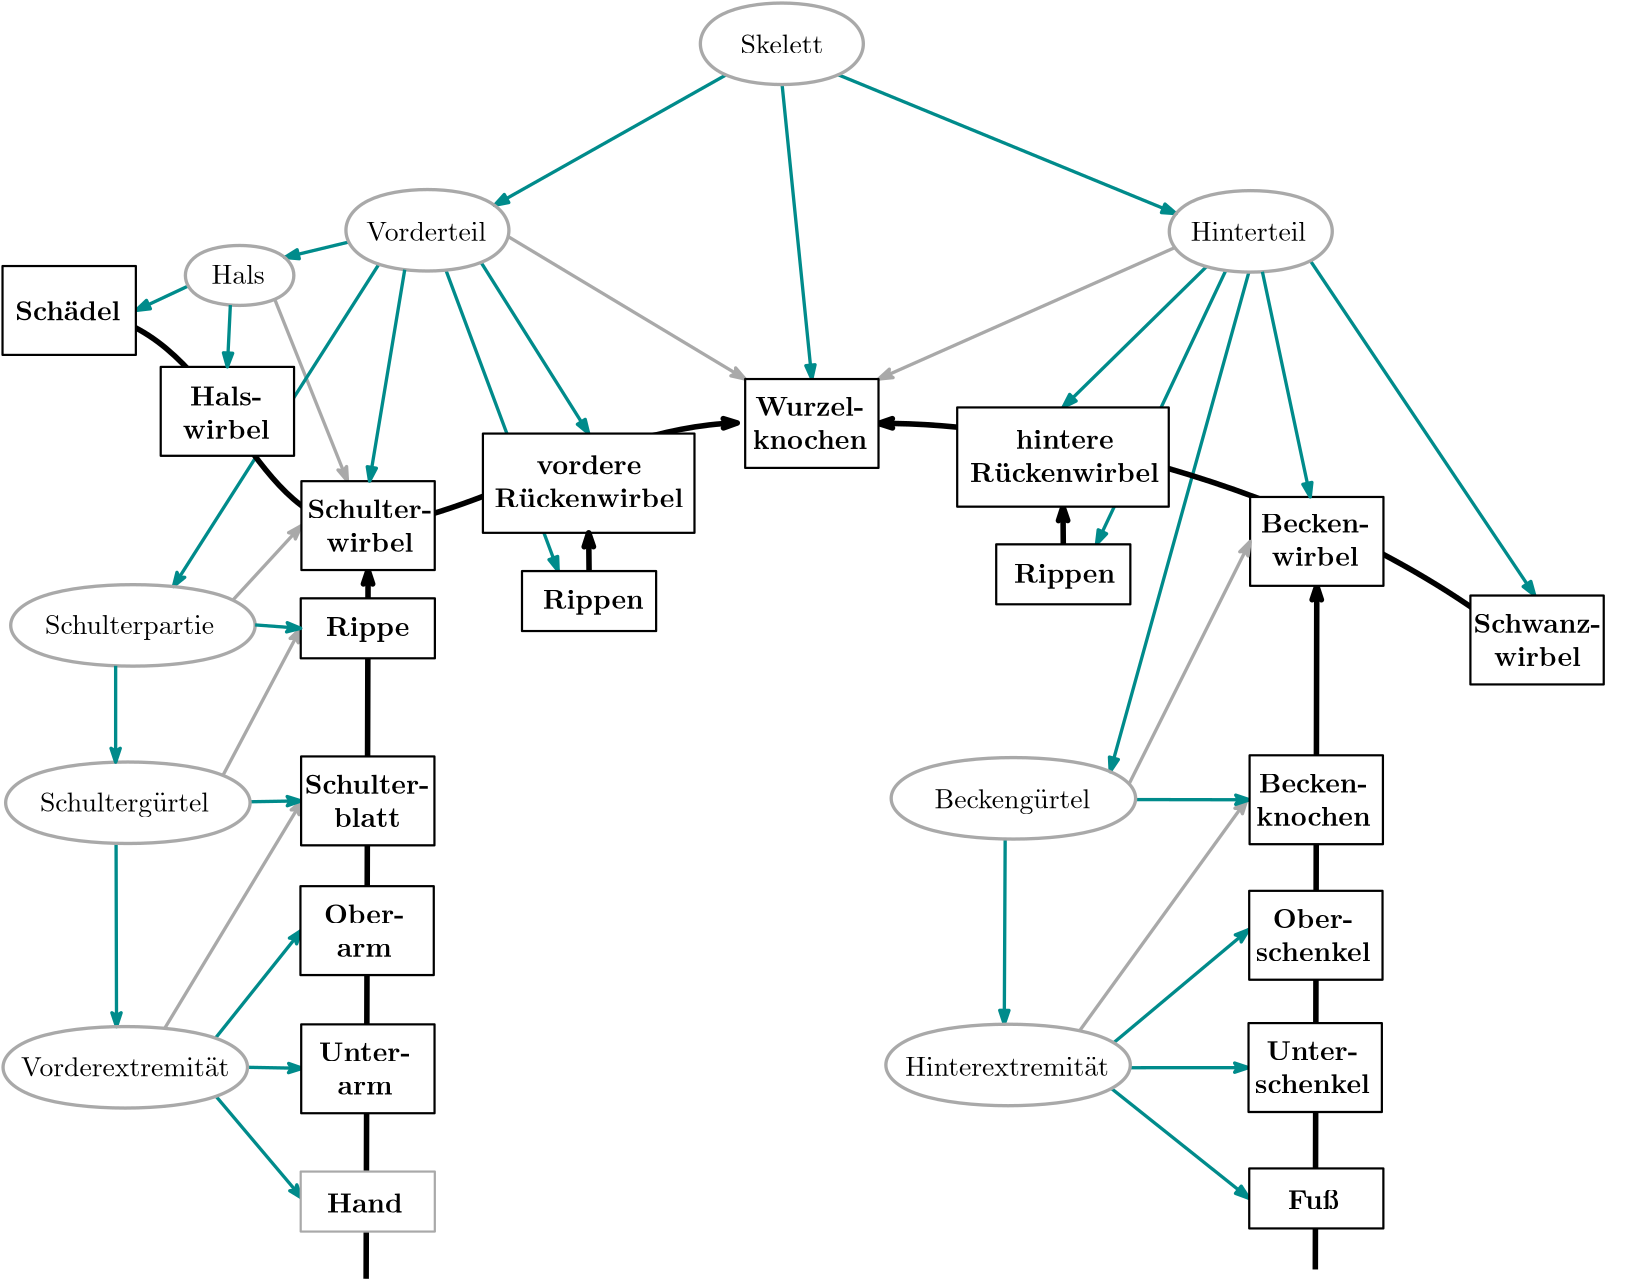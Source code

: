 <?xml version="1.0"?>
<!DOCTYPE ipe SYSTEM "ipe.dtd">
<ipe version="70212" creator="Ipe 7.2.13">
<info created="D:20200512152719" modified="D:20200523121001"/>
<ipestyle name="basic">
<symbol name="arrow/arc(spx)">
<path stroke="sym-stroke" fill="sym-stroke" pen="sym-pen">
0 0 m
-1 0.333 l
-1 -0.333 l
h
</path>
</symbol>
<symbol name="arrow/farc(spx)">
<path stroke="sym-stroke" fill="white" pen="sym-pen">
0 0 m
-1 0.333 l
-1 -0.333 l
h
</path>
</symbol>
<symbol name="arrow/ptarc(spx)">
<path stroke="sym-stroke" fill="sym-stroke" pen="sym-pen">
0 0 m
-1 0.333 l
-0.8 0 l
-1 -0.333 l
h
</path>
</symbol>
<symbol name="arrow/fptarc(spx)">
<path stroke="sym-stroke" fill="white" pen="sym-pen">
0 0 m
-1 0.333 l
-0.8 0 l
-1 -0.333 l
h
</path>
</symbol>
<symbol name="mark/circle(sx)" transformations="translations">
<path fill="sym-stroke">
0.6 0 0 0.6 0 0 e
0.4 0 0 0.4 0 0 e
</path>
</symbol>
<symbol name="mark/disk(sx)" transformations="translations">
<path fill="sym-stroke">
0.6 0 0 0.6 0 0 e
</path>
</symbol>
<symbol name="mark/fdisk(sfx)" transformations="translations">
<group>
<path fill="sym-fill">
0.5 0 0 0.5 0 0 e
</path>
<path fill="sym-stroke" fillrule="eofill">
0.6 0 0 0.6 0 0 e
0.4 0 0 0.4 0 0 e
</path>
</group>
</symbol>
<symbol name="mark/box(sx)" transformations="translations">
<path fill="sym-stroke" fillrule="eofill">
-0.6 -0.6 m
0.6 -0.6 l
0.6 0.6 l
-0.6 0.6 l
h
-0.4 -0.4 m
0.4 -0.4 l
0.4 0.4 l
-0.4 0.4 l
h
</path>
</symbol>
<symbol name="mark/square(sx)" transformations="translations">
<path fill="sym-stroke">
-0.6 -0.6 m
0.6 -0.6 l
0.6 0.6 l
-0.6 0.6 l
h
</path>
</symbol>
<symbol name="mark/fsquare(sfx)" transformations="translations">
<group>
<path fill="sym-fill">
-0.5 -0.5 m
0.5 -0.5 l
0.5 0.5 l
-0.5 0.5 l
h
</path>
<path fill="sym-stroke" fillrule="eofill">
-0.6 -0.6 m
0.6 -0.6 l
0.6 0.6 l
-0.6 0.6 l
h
-0.4 -0.4 m
0.4 -0.4 l
0.4 0.4 l
-0.4 0.4 l
h
</path>
</group>
</symbol>
<symbol name="mark/cross(sx)" transformations="translations">
<group>
<path fill="sym-stroke">
-0.43 -0.57 m
0.57 0.43 l
0.43 0.57 l
-0.57 -0.43 l
h
</path>
<path fill="sym-stroke">
-0.43 0.57 m
0.57 -0.43 l
0.43 -0.57 l
-0.57 0.43 l
h
</path>
</group>
</symbol>
<symbol name="arrow/fnormal(spx)">
<path stroke="sym-stroke" fill="white" pen="sym-pen">
0 0 m
-1 0.333 l
-1 -0.333 l
h
</path>
</symbol>
<symbol name="arrow/pointed(spx)">
<path stroke="sym-stroke" fill="sym-stroke" pen="sym-pen">
0 0 m
-1 0.333 l
-0.8 0 l
-1 -0.333 l
h
</path>
</symbol>
<symbol name="arrow/fpointed(spx)">
<path stroke="sym-stroke" fill="white" pen="sym-pen">
0 0 m
-1 0.333 l
-0.8 0 l
-1 -0.333 l
h
</path>
</symbol>
<symbol name="arrow/linear(spx)">
<path stroke="sym-stroke" pen="sym-pen">
-1 0.333 m
0 0 l
-1 -0.333 l
</path>
</symbol>
<symbol name="arrow/fdouble(spx)">
<path stroke="sym-stroke" fill="white" pen="sym-pen">
0 0 m
-1 0.333 l
-1 -0.333 l
h
-1 0 m
-2 0.333 l
-2 -0.333 l
h
</path>
</symbol>
<symbol name="arrow/double(spx)">
<path stroke="sym-stroke" fill="sym-stroke" pen="sym-pen">
0 0 m
-1 0.333 l
-1 -0.333 l
h
-1 0 m
-2 0.333 l
-2 -0.333 l
h
</path>
</symbol>
<pen name="heavier" value="0.8"/>
<pen name="fat" value="1.2"/>
<pen name="ultrafat" value="2"/>
<symbolsize name="large" value="5"/>
<symbolsize name="small" value="2"/>
<symbolsize name="tiny" value="1.1"/>
<arrowsize name="large" value="10"/>
<arrowsize name="small" value="5"/>
<arrowsize name="tiny" value="3"/>
<color name="red" value="1 0 0"/>
<color name="green" value="0 1 0"/>
<color name="blue" value="0 0 1"/>
<color name="yellow" value="1 1 0"/>
<color name="orange" value="1 0.647 0"/>
<color name="gold" value="1 0.843 0"/>
<color name="purple" value="0.627 0.125 0.941"/>
<color name="gray" value="0.745"/>
<color name="brown" value="0.647 0.165 0.165"/>
<color name="navy" value="0 0 0.502"/>
<color name="pink" value="1 0.753 0.796"/>
<color name="seagreen" value="0.18 0.545 0.341"/>
<color name="turquoise" value="0.251 0.878 0.816"/>
<color name="violet" value="0.933 0.51 0.933"/>
<color name="darkblue" value="0 0 0.545"/>
<color name="darkcyan" value="0 0.545 0.545"/>
<color name="darkgray" value="0.663"/>
<color name="darkgreen" value="0 0.392 0"/>
<color name="darkmagenta" value="0.545 0 0.545"/>
<color name="darkorange" value="1 0.549 0"/>
<color name="darkred" value="0.545 0 0"/>
<color name="lightblue" value="0.678 0.847 0.902"/>
<color name="lightcyan" value="0.878 1 1"/>
<color name="lightgray" value="0.827"/>
<color name="lightgreen" value="0.565 0.933 0.565"/>
<color name="lightyellow" value="1 1 0.878"/>
<dashstyle name="dashed" value="[4] 0"/>
<dashstyle name="dotted" value="[1 3] 0"/>
<dashstyle name="dash dotted" value="[4 2 1 2] 0"/>
<dashstyle name="dash dot dotted" value="[4 2 1 2 1 2] 0"/>
<textsize name="large" value="\large"/>
<textsize name="Large" value="\Large"/>
<textsize name="LARGE" value="\LARGE"/>
<textsize name="huge" value="\huge"/>
<textsize name="Huge" value="\Huge"/>
<textsize name="small" value="\small"/>
<textsize name="footnote" value="\footnotesize"/>
<textsize name="tiny" value="\tiny"/>
<textstyle name="center" begin="\begin{center}" end="\end{center}"/>
<textstyle name="itemize" begin="\begin{itemize}" end="\end{itemize}"/>
<textstyle name="item" begin="\begin{itemize}\item{}" end="\end{itemize}"/>
<gridsize name="4 pts" value="4"/>
<gridsize name="8 pts (~3 mm)" value="8"/>
<gridsize name="16 pts (~6 mm)" value="16"/>
<gridsize name="32 pts (~12 mm)" value="32"/>
<gridsize name="10 pts (~3.5 mm)" value="10"/>
<gridsize name="20 pts (~7 mm)" value="20"/>
<gridsize name="14 pts (~5 mm)" value="14"/>
<gridsize name="28 pts (~10 mm)" value="28"/>
<gridsize name="56 pts (~20 mm)" value="56"/>
<anglesize name="90 deg" value="90"/>
<anglesize name="60 deg" value="60"/>
<anglesize name="45 deg" value="45"/>
<anglesize name="30 deg" value="30"/>
<anglesize name="22.5 deg" value="22.5"/>
<opacity name="10%" value="0.1"/>
<opacity name="30%" value="0.3"/>
<opacity name="50%" value="0.5"/>
<opacity name="75%" value="0.75"/>
<tiling name="falling" angle="-60" step="4" width="1"/>
<tiling name="rising" angle="30" step="4" width="1"/>
</ipestyle>
<page>
<layer name="alpha"/>
<view layers="alpha" active="alpha"/>
<path layer="alpha" stroke="darkgray" pen="fat" arrow="pointed/small">
395.195 444.702 m
455.392 527.855 l
</path>
<path stroke="darkcyan" pen="fat" arrow="normal/small">
406.636 423.907 m
456.257 384.33 l
</path>
<path stroke="darkcyan" pen="fat" arrow="normal/small">
456.13 717.81 m
406.198 537.964 l
</path>
<path stroke="darkcyan" pen="fat" arrow="normal/small">
368.395 513.731 m
368.072 447.037 l
</path>
<path stroke="darkgray" pen="fat" arrow="pointed/small">
105.438 708.011 m
131.613 642.548 l
</path>
<path stroke="darkgray" pen="fat" arrow="pointed/small">
90.3503 599.715 m
115.042 626.548 l
</path>
<path stroke="darkcyan" pen="fat" arrow="pointed/small">
142.924 720.642 m
68.9498 604.611 l
</path>
<path stroke="darkcyan" pen="fat" arrow="normal/small">
74.2959 712.813 m
55.4416 704 l
</path>
<path stroke="darkcyan" pen="fat" arrow="normal/small">
132.093 728.64 m
109.021 723.073 l
</path>
<path stroke="darkgray" pen="fat" arrow="pointed/small">
86.7897 536.625 m
114.799 589.569 l
</path>
<path stroke="darkcyan" pen="fat" arrow="normal/small">
447.816 718.388 m
401.258 619.808 l
</path>
<path stroke="darkcyan" pen="fat" arrow="normal/small">
167.062 718.513 m
207.476 610.182 l
</path>
<path stroke="darkcyan" pen="fat" rarrow="normal/small">
184.53 741.849 m
267.855 788.78 l
</path>
<path stroke="darkcyan" pen="fat" arrow="normal/small">
308.289 788.843 m
429.917 738.869 l
</path>
<path matrix="1 0 0 1 0.595957 -48.3563" stroke="darkcyan" pen="fat" rarrow="pointed/small">
114.82 479.536 m
95.0368 479.89 l
</path>
<path matrix="1 0 0 1 0.539311 -25.3755" stroke="darkcyan" pen="fat" arrow="pointed/small">
47.7814 537.539 m
47.944 471.545 l
</path>
<path matrix="1 0 0 1 0.595957 -48.3563" stroke="darkgray" pen="fat" arrow="pointed/small">
65.2239 493.913 m
114.783 575.982 l
</path>
<path matrix="1 0 0 1 0.539311 -25.3755" stroke="darkcyan" pen="fat" rarrow="pointed/small">
114.39 552.819 m
96.0146 552.51 l
</path>
<path stroke="black" pen="ultrafat" rarrow="pointed/small">
139.042 610.548 m
138.342 355.409 l
</path>
<path stroke="black" pen="ultrafat" rarrow="pointed/small">
480.574 604.862 m
480.049 358.76 l
</path>
<path stroke="black" fill="white" pen="ultrafat" arrow="pointed/small">
389.314 619.808 m
389.205 633.364 l
</path>
<path stroke="darkcyan" pen="fat" arrow="normal/small">
478.28 721.873 m
559.042 601.374 l
</path>
<path stroke="darkcyan" pen="fat" arrow="normal/small">
440.876 719.782 m
389.205 669.09 l
</path>
<path stroke="darkcyan" pen="fat" arrow="normal/small">
288.083 785.333 m
298.796 679.316 l
</path>
<path stroke="darkcyan" pen="fat" arrow="normal/small">
179.718 721.301 m
218.463 659.675 l
</path>
<path stroke="darkgray" pen="fat" arrow="pointed/small">
189.487 730.586 m
274.796 679.316 l
</path>
<path stroke="darkcyan" fill="white" pen="fat" rarrow="pointed/small">
456.148 481.149 m
407.46 440.381 l
</path>
<path stroke="darkcyan" fill="white" pen="fat" rarrow="pointed/small">
456.003 431.415 m
413.364 431.392 l
</path>
<path stroke="darkcyan" fill="white" pen="fat" arrow="pointed/small">
415.338 527.919 m
456.386 527.853 l
</path>
<path matrix="1 0 0 1 0.595957 -48.3563" stroke="darkcyan" pen="fat" rarrow="pointed/small">
114.749 432.694 m
83.7002 469.451 l
</path>
<path matrix="1 0 0 1 -109.751 -197.724" stroke="darkgray" fill="white" pen="heavier">
224.532 591.727 m
224.532 570.135 l
272.821 570.135 l
272.821 591.727 l
h
</path>
<path matrix="1 0 0 1 0.595957 -48.3563" stroke="darkcyan" pen="fat" rarrow="pointed/small">
114.544 529.279 m
83.5001 490.399 l
</path>
<path stroke="darkgray" pen="fat" arrow="pointed/small">
429.482 726.64 m
322.796 679.316 l
</path>
<path stroke="black" pen="ultrafat" arrow="pointed/small">
560.709 578.443 m
486.901 641.651
377.759 664.029
322.796 663.316 c
</path>
<path matrix="1 0 0 1 -2.8523 0.188241" stroke="black" pen="ultrafat" arrow="pointed/small">
34.5019 703.678 m
85.6683 702.11
105.298 573.339
221.114 662.066
274.796 663.316 c
</path>
<path matrix="1 0 0 1 -8.55835 0" stroke="black" fill="white" pen="heavier">
16 720 m
16 688 l
64 688 l
64 720 l
h
</path>
<path matrix="1 0 0 1 48.3926 -36.3186" stroke="black" fill="1" pen="heavier">
16 720 m
16 688 l
64 688 l
64 720 l
h
</path>
<path matrix="1 0 0 1 99.0416 -77.4519" stroke="black" fill="1" pen="heavier">
16 720 m
16 688 l
64 688 l
64 720 l
h
</path>
<path matrix="1 0 0 1 519.879 -118.626" stroke="black" fill="1" pen="heavier">
16 720 m
16 688 l
64 688 l
64 720 l
h
</path>
<path matrix="1 0 0 1 440.574 -83.1377" stroke="black" fill="1" pen="heavier">
16 720 m
16 688 l
64 688 l
64 720 l
h
</path>
<path matrix="1 0 0 1 258.796 -40.6836" stroke="black" fill="1" pen="heavier">
16 720 m
16 688 l
64 688 l
64 720 l
h
</path>
<path matrix="1 0 0 1 2.55019 -5.10037" stroke="black" fill="white" pen="heavier">
177.831 664.775 m
177.831 629.049 l
253.995 629.049 l
253.995 664.775 l
h
</path>
<path matrix="1 0 0 1 173.292 4.31489" stroke="black" fill="1" pen="heavier">
177.831 664.775 m
177.831 629.049 l
253.995 629.049 l
253.995 664.775 l
h
</path>
<text matrix="1 0 0 1 -51.986 44.4666" transformations="translations" pos="64 656" stroke="black" type="label" width="37.872" height="6.918" depth="0" valign="baseline">\textbf{Sch\&quot;adel}</text>
<text matrix="1 0 0 1 -108.296 -19.9453" transformations="translations" pos="224 656" stroke="black" type="minipage" width="48" height="11.924" depth="6.95" valign="top" style="center">\textbf{Schulter-\\
wirbel}</text>
<text matrix="1 0 0 1 -64 20.6872" transformations="translations" pos="128 656" stroke="black" type="minipage" width="48" height="11.924" depth="6.95" valign="top" style="center">\textbf{Hals-\\
wirbel}</text>
<text matrix="1 0 0 1 -125.45 -20.0395" transformations="translations" pos="304 672" stroke="black" type="minipage" width="80" height="11.924" depth="6.95" valign="top" style="center">\textbf{vordere\\
R\&quot;uckenwirbel}</text>
<text matrix="1 0 0 1 45.8021 -10.8494" transformations="translations" pos="304 672" stroke="black" type="minipage" width="80" height="11.924" depth="6.95" valign="top" style="center">\textbf{hintere\\
R\&quot;uckenwirbel}</text>
<text matrix="1 0 0 1 16 -77.126" transformations="translations" pos="512 672" stroke="black" type="minipage" width="64" height="11.924" depth="6.95" valign="top" style="center">\textbf{Schwanz-\\
wirbel}</text>
<text matrix="1 0 0 1 0 -9.0457" transformations="translations" pos="448 640" stroke="black" type="minipage" width="64" height="11.924" depth="6.95" valign="top" style="center">\textbf{Becken-\\
wirbel}</text>
<text matrix="1 0 0 1 -101.896 -46.9773" transformations="translations" pos="368 720" stroke="black" type="minipage" width="64" height="11.924" depth="6.95" valign="top" style="center">\textbf{Wurzel-\\
knochen}</text>
<text matrix="1 0 0 1 17.0683 -12.5625" transformations="translations" pos="256 816" stroke="black" type="label" width="29.888" height="6.918" depth="0" valign="top">Skelett</text>
<text transformations="translations" pos="128 736" stroke="black" type="minipage" width="64" height="5.958" depth="0.96" valign="top" style="center">Vorderteil</text>
<text transformations="translations" pos="416 736" stroke="black" type="minipage" width="80" height="5.958" depth="0.96" valign="top" style="center">Hinterteil</text>
<text matrix="1 0 0 1 -131.589 -124.731" transformations="translations" pos="464 560" stroke="black" type="label" width="73.392" height="6.808" depth="0" valign="top">Hinterextremit\&quot;at</text>
<text matrix="1 0 0 1 -97.9178 -124.784" transformations="translations" pos="112 560" stroke="black" type="label" width="75.08" height="6.918" depth="0" valign="top">Vorderextremit\&quot;at</text>
<text matrix="1 0 0 1 -139.077 -61.4201" transformations="translations" pos="160 592" stroke="black" type="label" width="60.938" height="6.926" depth="1.93" valign="top">Schulterg\&quot;urtel</text>
<path stroke="darkgray" pen="fat">
256 816
256 784
320 784
320 816 u
</path>
<path matrix="1 0 0 1 -127.594 -67.1339" stroke="darkgray" pen="fat">
256 816
256 784
320 784
320 816 u
</path>
<path matrix="1 0 0 1 168.816 -67.5265" stroke="darkgray" pen="fat">
256 816
256 784
320 784
320 816 u
</path>
<path matrix="1 0 0 1 -44.3673 -112.466" stroke="darkgray" pen="fat">
48 560
48 528
144 528
144 560 u
</path>
<path matrix="1 0 0 1 -43.4353 -17.2256" stroke="darkgray" pen="fat">
48 560
48 528
144 528
144 560 u
</path>
<path matrix="1 0 0 1 273.445 -111.624" stroke="darkgray" pen="fat">
48 560
48 528
144 528
144 560 u
</path>
<path matrix="1 0 0 1 98.9297 -176.556" stroke="black" fill="1" pen="heavier">
16 720 m
16 688 l
64 688 l
64 720 l
h
</path>
<text matrix="1 0 0 1 -109.24 -119.05" transformations="translations" pos="224 656" stroke="black" type="minipage" width="48" height="11.924" depth="6.95" valign="top" style="center">\textbf{Schulter-\\
blatt}</text>
<path matrix="1 0 0 1 98.6911 -223.26" stroke="black" fill="1" pen="heavier">
16 720 m
16 688 l
64 688 l
64 720 l
h
</path>
<text matrix="1 0 0 1 -110.31 -165.753" transformations="translations" pos="224 656" stroke="black" type="minipage" width="48" height="11.924" depth="6.95" valign="top" style="center">\textbf{Ober-\\
arm}</text>
<path matrix="1 0 0 1 98.9666 -273.003" stroke="black" fill="1" pen="heavier">
16 720 m
16 688 l
64 688 l
64 720 l
h
</path>
<text matrix="1 0 0 1 -110.035 -215.497" transformations="translations" pos="224 656" stroke="black" type="minipage" width="48" height="11.881" depth="6.91" valign="top" style="center">\textbf{Unter-\\
arm}</text>
<text matrix="1 0 0 1 -110.117 -269.794" transformations="translations" pos="224 656" stroke="black" type="minipage" width="48" height="5.958" depth="0.96" valign="top" style="center">\textbf{Hand}</text>
<path matrix="1 0 0 1 -30.0824 18.4545" stroke="black" fill="1" pen="heavier">
224.532 591.727 m
224.532 570.135 l
272.821 570.135 l
272.821 591.727 l
h
</path>
<text matrix="1 0 0 1 -25.8106 18.0619" transformations="translations" pos="227.673 585.446" stroke="black" type="label" width="36.44" height="6.926" depth="1.93" valign="top">\textbf{Rippen}</text>
<path matrix="1 0 0 1 140.637 28.0808" stroke="black" fill="1" pen="heavier">
224.532 591.727 m
224.532 570.135 l
272.821 570.135 l
272.821 591.727 l
h
</path>
<text matrix="1 0 0 1 143.892 27.4802" transformations="translations" pos="227.673 585.446" stroke="black" type="label" width="36.44" height="6.926" depth="1.93" valign="top">\textbf{Rippen}</text>
<path matrix="1 0 0 1 -109.733 8.638" stroke="black" fill="1" pen="heavier">
224.532 591.727 m
224.532 570.135 l
272.821 570.135 l
272.821 591.727 l
h
</path>
<text matrix="1 0 0 1 -103.844 8.24541" transformations="translations" pos="227.673 585.446" stroke="black" type="label" width="30.075" height="6.926" depth="1.93" valign="top">\textbf{Rippe}</text>
<path stroke="black" fill="white" pen="ultrafat" arrow="pointed/small">
218.594 610.181 m
218.463 623.949 l
</path>
<path matrix="1 0 0 1 231.725 -196.601" stroke="black" fill="white" pen="heavier">
224.532 591.727 m
224.532 570.135 l
272.821 570.135 l
272.821 591.727 l
h
</path>
<path matrix="1 0 0 1 440.243 -224.935" stroke="black" fill="1" pen="heavier">
16 720 m
16 688 l
64 688 l
64 720 l
h
</path>
<text matrix="1 0 0 1 231.242 -167.428" transformations="translations" pos="224 656" stroke="black" type="minipage" width="48" height="11.924" depth="6.95" valign="top" style="center">\textbf{Ober-\\
schenkel}</text>
<path matrix="1 0 0 1 440.003 -272.554" stroke="black" fill="1" pen="heavier">
16 720 m
16 688 l
64 688 l
64 720 l
h
</path>
<text matrix="1 0 0 1 231.001 -215.047" transformations="translations" pos="224 656" stroke="black" type="minipage" width="48" height="11.881" depth="6.91" valign="top" style="center">\textbf{Unter-\\
schenkel}</text>
<text matrix="1 0 0 1 231.359 -268.672" transformations="translations" pos="224 656" stroke="black" type="minipage" width="48" height="5.958" depth="0.96" valign="top" style="center">\textbf{Fu\ss}</text>
<path stroke="darkcyan" pen="fat" arrow="normal/small">
152.234 718.676 m
139.564 642.548 l
</path>
<text matrix="1 0 0 1 -67.7253 -15.4339" transformations="translations" pos="128 736" stroke="black" type="minipage" width="64" height="5.958" depth="0.96" valign="top" style="center">Hals</text>
<path matrix="0.665585 0 0 0.735488 -98.8958 128.217" stroke="darkgray" pen="fat">
256 816
256 784
320 784
320 816 u
</path>
<path stroke="darkcyan" pen="fat" arrow="normal/small">
89.4618 705.949 m
88.3926 683.681 l
</path>
<text matrix="1 0 0 1 -137.253 2.4295" transformations="translations" pos="160 592" stroke="black" type="label" width="60.938" height="6.926" depth="1.93" valign="top">Schulterpartie</text>
<path matrix="1 0 0 1 -41.611 46.624" stroke="darkgray" pen="fat">
48 560
48 528
144 528
144 560 u
</path>
<path stroke="darkcyan" pen="fat" arrow="pointed/small">
48.1652 576.078 m
48.1615 541.381 l
</path>
<path stroke="darkcyan" pen="fat" arrow="pointed/small">
98.3864 590.8 m
114.799 589.569 l
</path>
<path matrix="1 0 0 1 440.386 -176.144" stroke="black" fill="1" pen="heavier">
16 720 m
16 688 l
64 688 l
64 720 l
h
</path>
<text matrix="1 0 0 1 231.385 -118.637" transformations="translations" pos="224 656" stroke="black" type="minipage" width="48" height="11.924" depth="6.95" valign="top" style="center">\textbf{Becken-\\
knochen}</text>
<path stroke="darkcyan" pen="fat" arrow="normal/small">
460.995 717.929 m
478.224 636.862 l
</path>
<text matrix="1 0 0 1 -121.014 -28.2806" transformations="translations" pos="464 560" stroke="black" type="label" width="56.068" height="6.926" depth="1.93" valign="top">Beckeng\&quot;urtel</text>
<path matrix="1 0 0 1 275.355 -15.6292" stroke="darkgray" pen="fat">
48 560
48 528
144 528
144 560 u
</path>
<path stroke="darkgray" pen="fat" arrow="pointed/small">
413.006 533.564 m
456.574 620.862 l
</path>
</page>
</ipe>
